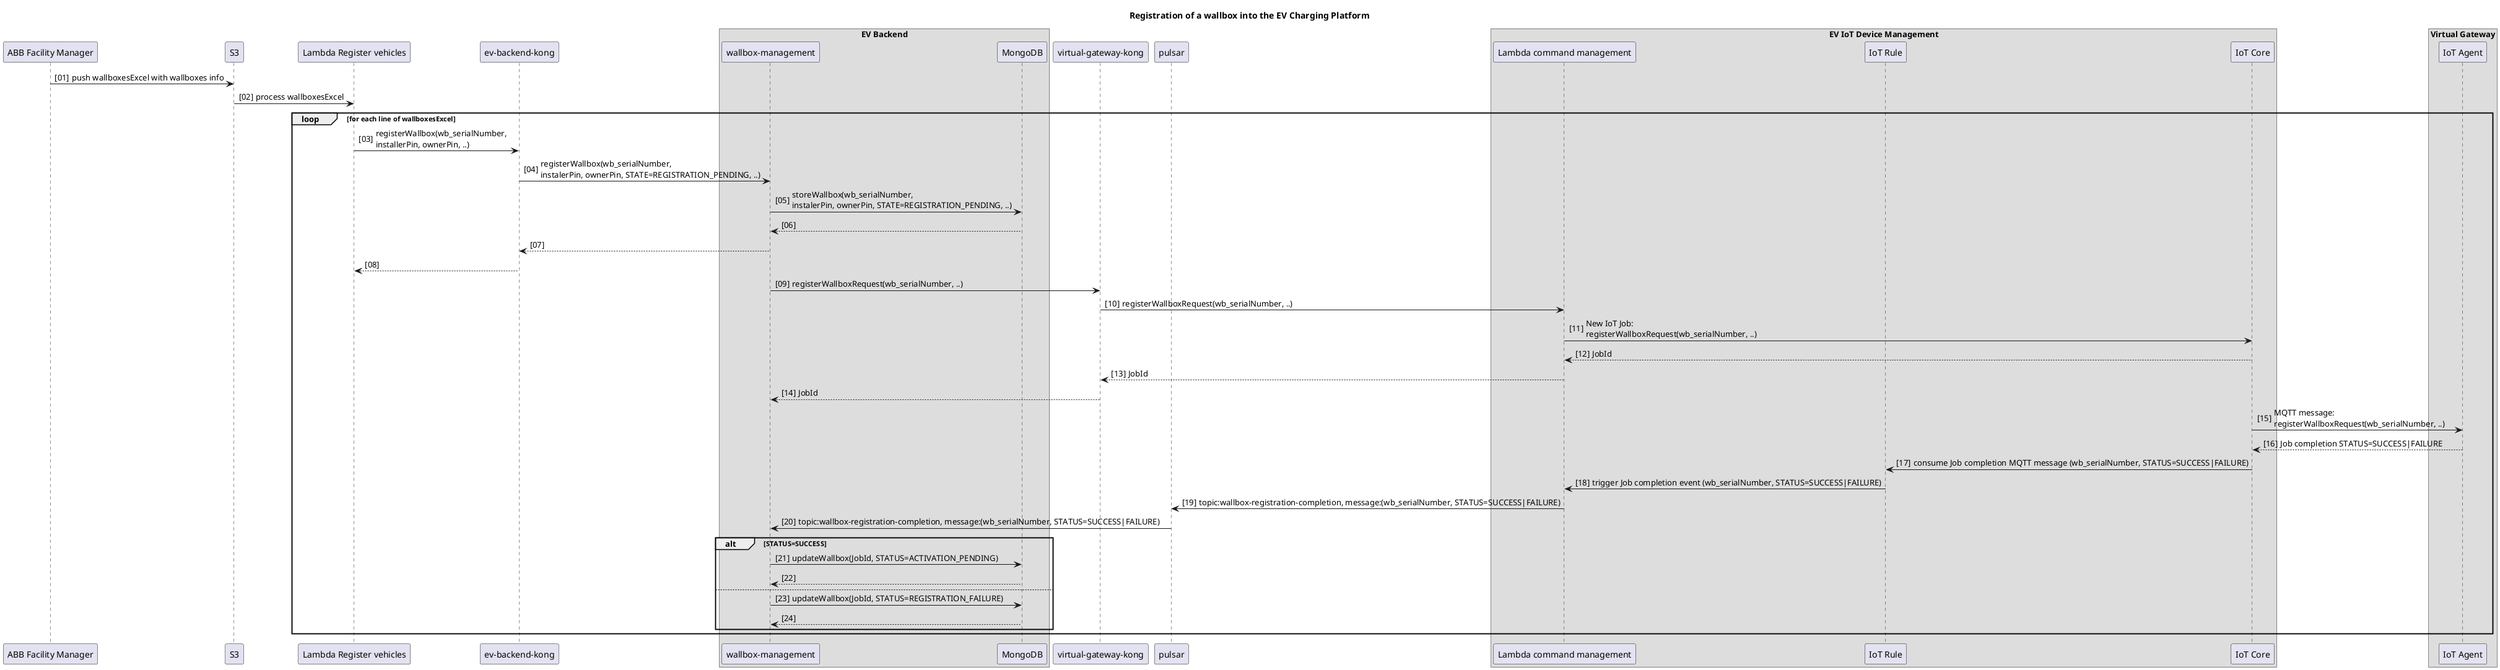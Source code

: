 @startuml wbRegistration
title Registration of a wallbox into the EV Charging Platform
autonumber "[00]" 
participant "ABB Facility Manager" as abb 
participant "S3" as s3 
participant "Lambda Register vehicles" as lregister 
participant "ev-backend-kong" as evkong 
box "EV Backend" 
participant "wallbox-management" as wb 
participant "MongoDB" as mongo 
end box 
participant "virtual-gateway-kong" as vgkong 
participant "pulsar" as pulsar 
box "EV IoT Device Management" 
participant "Lambda command management" as lcommand 
participant "IoT Rule" as iotrule 
participant "IoT Core" as iotcore 
end box 
box "Virtual Gateway" 
participant "IoT Agent" as iotagent 
end box 


abb -> s3: push wallboxesExcel with wallboxes info 
s3 -> lregister: process wallboxesExcel 
loop for each line of wallboxesExcel 
    lregister -> evkong: registerWallbox(wb_serialNumber, \ninstallerPin, ownerPin, ..) 
    evkong -> wb: registerWallbox(wb_serialNumber, \ninstalerPin, ownerPin, STATE=REGISTRATION_PENDING, ..) 
    wb -> mongo: storeWallbox(wb_serialNumber, \ninstalerPin, ownerPin, STATE=REGISTRATION_PENDING, ..) 
    mongo --> wb 
    wb --> evkong 
    evkong --> lregister 
    
    wb -> vgkong: registerWallboxRequest(wb_serialNumber, ..) 
    vgkong -> lcommand: registerWallboxRequest(wb_serialNumber, ..) 
    lcommand -> iotcore: New IoT Job: \nregisterWallboxRequest(wb_serialNumber, ..) 
    iotcore --> lcommand: JobId 
    lcommand --> vgkong: JobId 
    vgkong --> wb: JobId
     
    iotcore -> iotagent: MQTT message: \nregisterWallboxRequest(wb_serialNumber, ..) 
    iotagent --> iotcore: Job completion STATUS=SUCCESS|FAILURE 
    iotcore -> iotrule: consume Job completion MQTT message (wb_serialNumber, STATUS=SUCCESS|FAILURE) 
    iotrule -> lcommand: trigger Job completion event (wb_serialNumber, STATUS=SUCCESS|FAILURE) 
    lcommand -> pulsar: topic:wallbox-registration-completion, message:(wb_serialNumber, STATUS=SUCCESS|FAILURE) 
    pulsar -> wb: topic:wallbox-registration-completion, message:(wb_serialNumber, STATUS=SUCCESS|FAILURE) 
    alt STATUS=SUCCESS 
        wb -> mongo: updateWallbox(JobId, STATUS=ACTIVATION_PENDING) 
        mongo --> wb 
    else 
        wb -> mongo: updateWallbox(JobId, STATUS=REGISTRATION_FAILURE) 
        mongo --> wb 
    end 
end 
@enduml